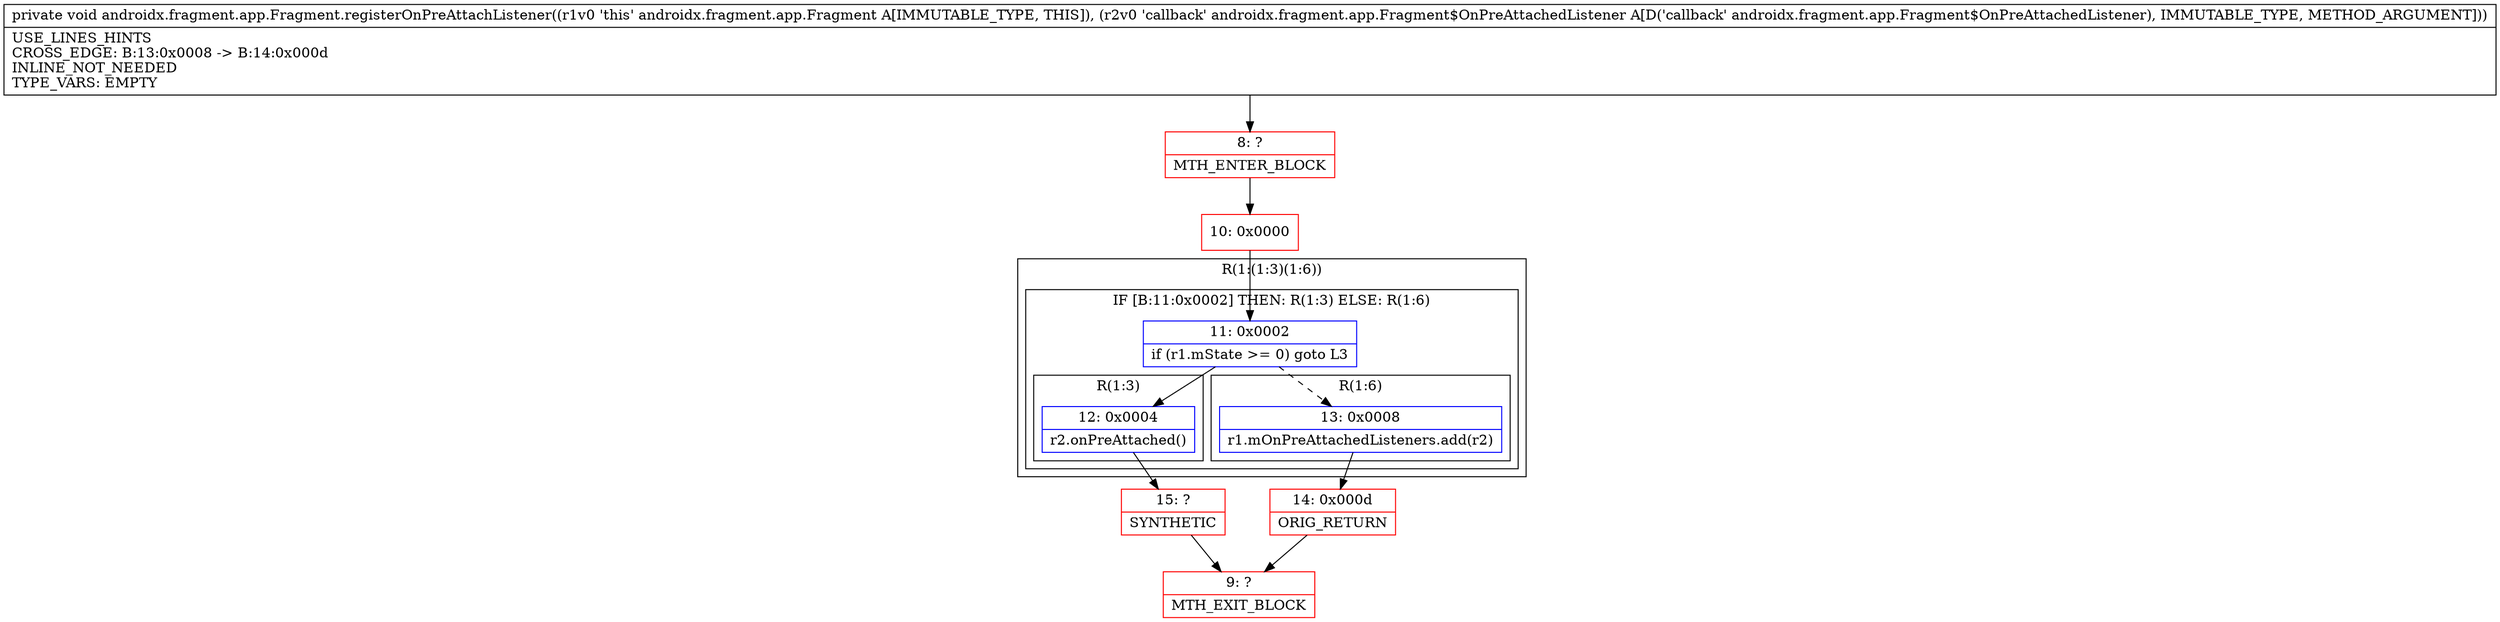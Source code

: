 digraph "CFG forandroidx.fragment.app.Fragment.registerOnPreAttachListener(Landroidx\/fragment\/app\/Fragment$OnPreAttachedListener;)V" {
subgraph cluster_Region_1609499231 {
label = "R(1:(1:3)(1:6))";
node [shape=record,color=blue];
subgraph cluster_IfRegion_1387110728 {
label = "IF [B:11:0x0002] THEN: R(1:3) ELSE: R(1:6)";
node [shape=record,color=blue];
Node_11 [shape=record,label="{11\:\ 0x0002|if (r1.mState \>= 0) goto L3\l}"];
subgraph cluster_Region_475588721 {
label = "R(1:3)";
node [shape=record,color=blue];
Node_12 [shape=record,label="{12\:\ 0x0004|r2.onPreAttached()\l}"];
}
subgraph cluster_Region_307908058 {
label = "R(1:6)";
node [shape=record,color=blue];
Node_13 [shape=record,label="{13\:\ 0x0008|r1.mOnPreAttachedListeners.add(r2)\l}"];
}
}
}
Node_8 [shape=record,color=red,label="{8\:\ ?|MTH_ENTER_BLOCK\l}"];
Node_10 [shape=record,color=red,label="{10\:\ 0x0000}"];
Node_15 [shape=record,color=red,label="{15\:\ ?|SYNTHETIC\l}"];
Node_9 [shape=record,color=red,label="{9\:\ ?|MTH_EXIT_BLOCK\l}"];
Node_14 [shape=record,color=red,label="{14\:\ 0x000d|ORIG_RETURN\l}"];
MethodNode[shape=record,label="{private void androidx.fragment.app.Fragment.registerOnPreAttachListener((r1v0 'this' androidx.fragment.app.Fragment A[IMMUTABLE_TYPE, THIS]), (r2v0 'callback' androidx.fragment.app.Fragment$OnPreAttachedListener A[D('callback' androidx.fragment.app.Fragment$OnPreAttachedListener), IMMUTABLE_TYPE, METHOD_ARGUMENT]))  | USE_LINES_HINTS\lCROSS_EDGE: B:13:0x0008 \-\> B:14:0x000d\lINLINE_NOT_NEEDED\lTYPE_VARS: EMPTY\l}"];
MethodNode -> Node_8;Node_11 -> Node_12;
Node_11 -> Node_13[style=dashed];
Node_12 -> Node_15;
Node_13 -> Node_14;
Node_8 -> Node_10;
Node_10 -> Node_11;
Node_15 -> Node_9;
Node_14 -> Node_9;
}

